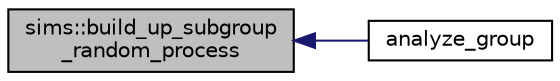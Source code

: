 digraph "sims::build_up_subgroup_random_process"
{
  edge [fontname="Helvetica",fontsize="10",labelfontname="Helvetica",labelfontsize="10"];
  node [fontname="Helvetica",fontsize="10",shape=record];
  rankdir="LR";
  Node694 [label="sims::build_up_subgroup\l_random_process",height=0.2,width=0.4,color="black", fillcolor="grey75", style="filled", fontcolor="black"];
  Node694 -> Node695 [dir="back",color="midnightblue",fontsize="10",style="solid",fontname="Helvetica"];
  Node695 [label="analyze_group",height=0.2,width=0.4,color="black", fillcolor="white", style="filled",URL="$d0/d76/tl__algebra__and__number__theory_8h.html#acc445ef9d19e7fe78fbe1a057328958e"];
}
